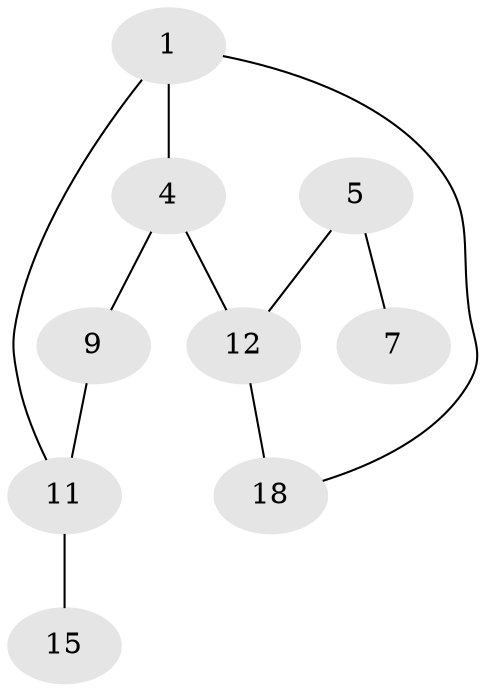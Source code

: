 // Generated by graph-tools (version 1.1) at 2025/46/02/15/25 05:46:28]
// undirected, 9 vertices, 10 edges
graph export_dot {
graph [start="1"]
  node [color=gray90,style=filled];
  1 [super="+2+3"];
  4 [super="+13+14"];
  5 [super="+2+6+10"];
  7 [super="+8+19"];
  9 [super="+20"];
  11;
  12 [super="+17"];
  15 [super="+16+19"];
  18 [super="+6+16"];
  1 -- 4;
  1 -- 11;
  1 -- 18;
  4 -- 9;
  4 -- 12;
  5 -- 7;
  5 -- 12;
  9 -- 11;
  11 -- 15;
  12 -- 18;
}
